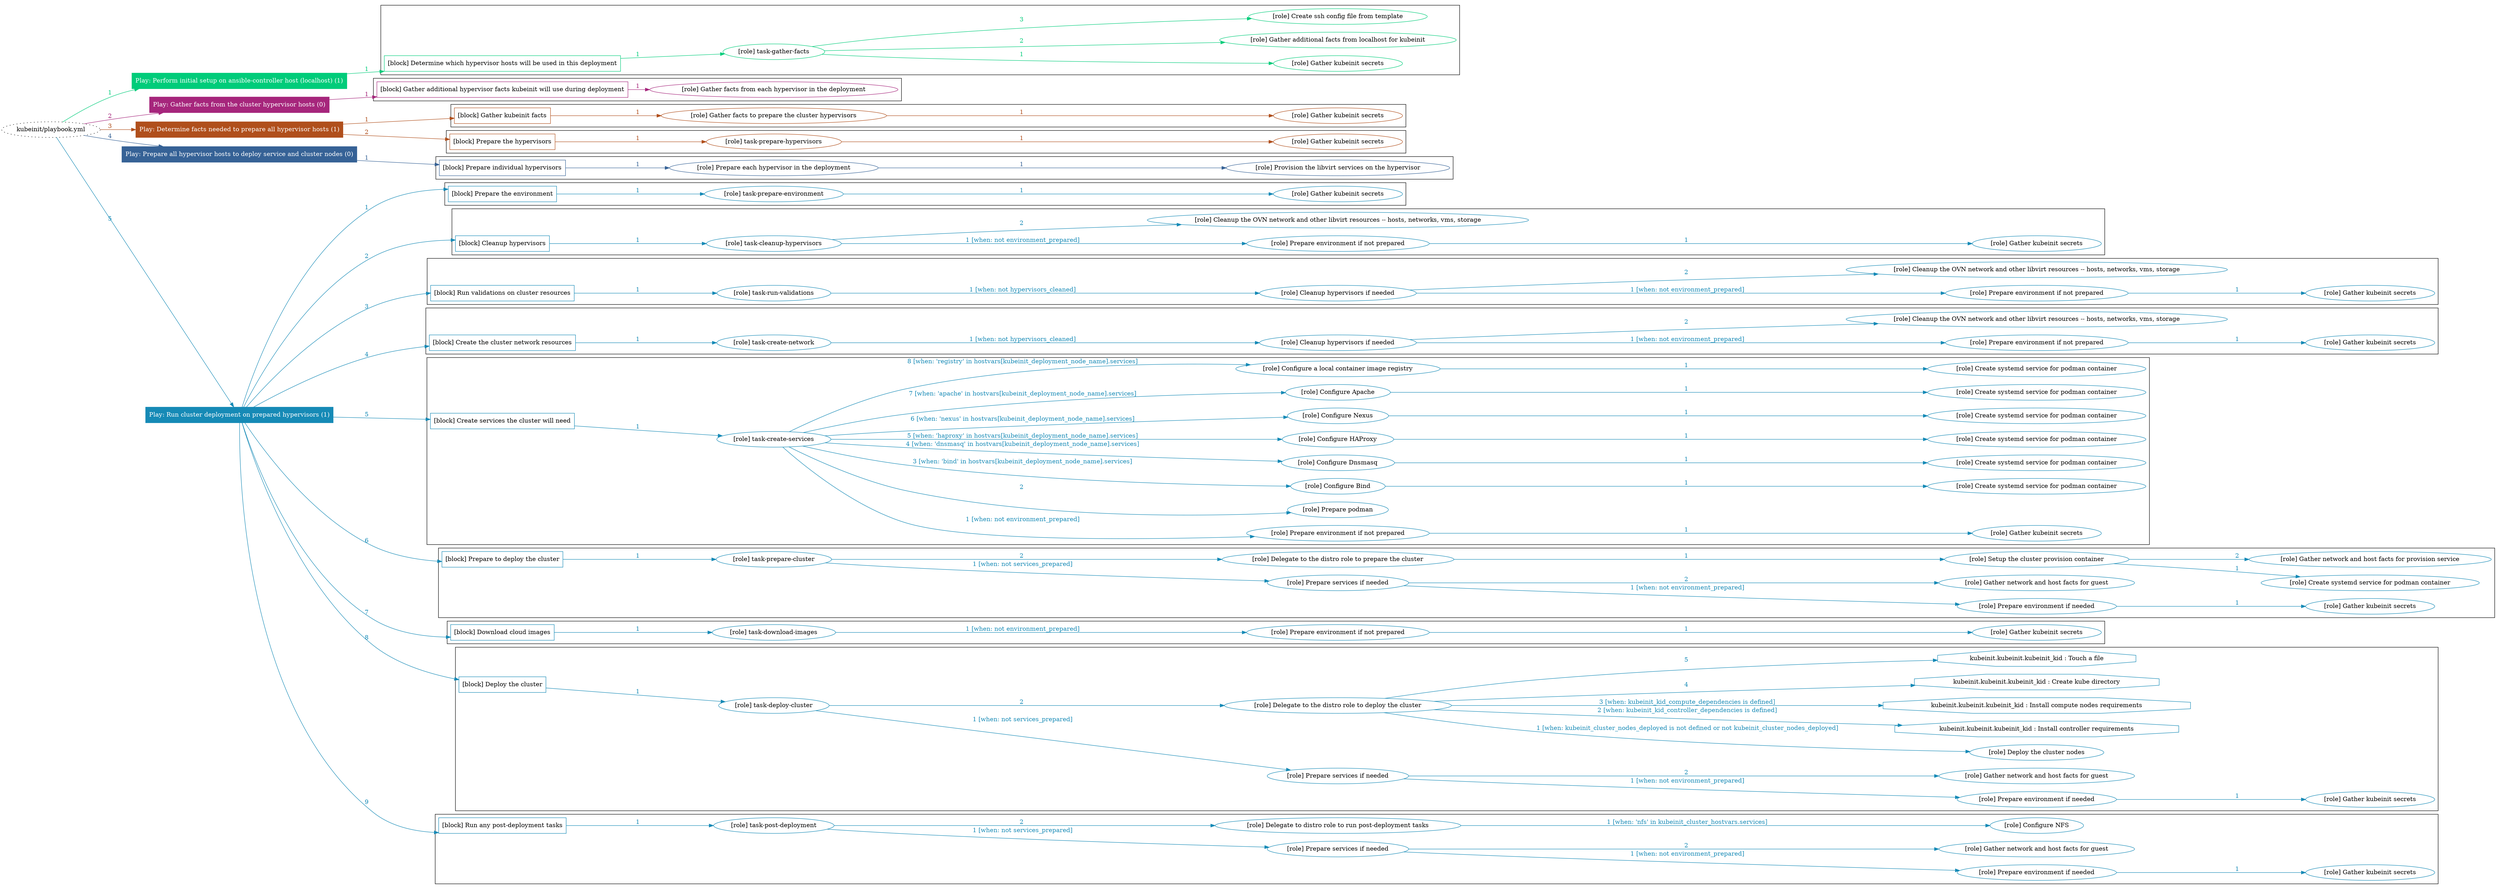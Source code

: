 digraph {
	graph [concentrate=true ordering=in rankdir=LR ratio=fill]
	edge [esep=5 sep=10]
	"kubeinit/playbook.yml" [URL="/home/runner/work/kubeinit/kubeinit/kubeinit/playbook.yml" id=playbook_e6096deb style=dotted]
	"kubeinit/playbook.yml" -> play_e0c91304 [label="1 " color="#00cc7a" fontcolor="#00cc7a" id=edge_3b6123f6 labeltooltip="1 " tooltip="1 "]
	subgraph "Play: Perform initial setup on ansible-controller host (localhost) (1)" {
		play_e0c91304 [label="Play: Perform initial setup on ansible-controller host (localhost) (1)" URL="/home/runner/work/kubeinit/kubeinit/kubeinit/playbook.yml" color="#00cc7a" fontcolor="#ffffff" id=play_e0c91304 shape=box style=filled tooltip=localhost]
		play_e0c91304 -> block_82e8d100 [label=1 color="#00cc7a" fontcolor="#00cc7a" id=edge_07e47a3e labeltooltip=1 tooltip=1]
		subgraph cluster_block_82e8d100 {
			block_82e8d100 [label="[block] Determine which hypervisor hosts will be used in this deployment" URL="/home/runner/work/kubeinit/kubeinit/kubeinit/playbook.yml" color="#00cc7a" id=block_82e8d100 labeltooltip="Determine which hypervisor hosts will be used in this deployment" shape=box tooltip="Determine which hypervisor hosts will be used in this deployment"]
			block_82e8d100 -> role_25de584c [label="1 " color="#00cc7a" fontcolor="#00cc7a" id=edge_0ae40d6c labeltooltip="1 " tooltip="1 "]
			subgraph "task-gather-facts" {
				role_25de584c [label="[role] task-gather-facts" URL="/home/runner/work/kubeinit/kubeinit/kubeinit/playbook.yml" color="#00cc7a" id=role_25de584c tooltip="task-gather-facts"]
				role_25de584c -> role_6093214a [label="1 " color="#00cc7a" fontcolor="#00cc7a" id=edge_1b9534a5 labeltooltip="1 " tooltip="1 "]
				subgraph "Gather kubeinit secrets" {
					role_6093214a [label="[role] Gather kubeinit secrets" URL="/home/runner/.ansible/collections/ansible_collections/kubeinit/kubeinit/roles/kubeinit_prepare/tasks/build_hypervisors_group.yml" color="#00cc7a" id=role_6093214a tooltip="Gather kubeinit secrets"]
				}
				role_25de584c -> role_dd8345a0 [label="2 " color="#00cc7a" fontcolor="#00cc7a" id=edge_cb31f7e4 labeltooltip="2 " tooltip="2 "]
				subgraph "Gather additional facts from localhost for kubeinit" {
					role_dd8345a0 [label="[role] Gather additional facts from localhost for kubeinit" URL="/home/runner/.ansible/collections/ansible_collections/kubeinit/kubeinit/roles/kubeinit_prepare/tasks/build_hypervisors_group.yml" color="#00cc7a" id=role_dd8345a0 tooltip="Gather additional facts from localhost for kubeinit"]
				}
				role_25de584c -> role_00577c86 [label="3 " color="#00cc7a" fontcolor="#00cc7a" id=edge_3ae665c8 labeltooltip="3 " tooltip="3 "]
				subgraph "Create ssh config file from template" {
					role_00577c86 [label="[role] Create ssh config file from template" URL="/home/runner/.ansible/collections/ansible_collections/kubeinit/kubeinit/roles/kubeinit_prepare/tasks/build_hypervisors_group.yml" color="#00cc7a" id=role_00577c86 tooltip="Create ssh config file from template"]
				}
			}
		}
	}
	"kubeinit/playbook.yml" -> play_b6581041 [label="2 " color="#a6267c" fontcolor="#a6267c" id=edge_a31c8bd3 labeltooltip="2 " tooltip="2 "]
	subgraph "Play: Gather facts from the cluster hypervisor hosts (0)" {
		play_b6581041 [label="Play: Gather facts from the cluster hypervisor hosts (0)" URL="/home/runner/work/kubeinit/kubeinit/kubeinit/playbook.yml" color="#a6267c" fontcolor="#ffffff" id=play_b6581041 shape=box style=filled tooltip="Play: Gather facts from the cluster hypervisor hosts (0)"]
		play_b6581041 -> block_542ce785 [label=1 color="#a6267c" fontcolor="#a6267c" id=edge_114c4c7f labeltooltip=1 tooltip=1]
		subgraph cluster_block_542ce785 {
			block_542ce785 [label="[block] Gather additional hypervisor facts kubeinit will use during deployment" URL="/home/runner/work/kubeinit/kubeinit/kubeinit/playbook.yml" color="#a6267c" id=block_542ce785 labeltooltip="Gather additional hypervisor facts kubeinit will use during deployment" shape=box tooltip="Gather additional hypervisor facts kubeinit will use during deployment"]
			block_542ce785 -> role_ab19bfca [label="1 " color="#a6267c" fontcolor="#a6267c" id=edge_1afc2afb labeltooltip="1 " tooltip="1 "]
			subgraph "Gather facts from each hypervisor in the deployment" {
				role_ab19bfca [label="[role] Gather facts from each hypervisor in the deployment" URL="/home/runner/work/kubeinit/kubeinit/kubeinit/playbook.yml" color="#a6267c" id=role_ab19bfca tooltip="Gather facts from each hypervisor in the deployment"]
			}
		}
	}
	"kubeinit/playbook.yml" -> play_e8377e6e [label="3 " color="#b04f1c" fontcolor="#b04f1c" id=edge_3439495b labeltooltip="3 " tooltip="3 "]
	subgraph "Play: Determine facts needed to prepare all hypervisor hosts (1)" {
		play_e8377e6e [label="Play: Determine facts needed to prepare all hypervisor hosts (1)" URL="/home/runner/work/kubeinit/kubeinit/kubeinit/playbook.yml" color="#b04f1c" fontcolor="#ffffff" id=play_e8377e6e shape=box style=filled tooltip=localhost]
		play_e8377e6e -> block_2269df65 [label=1 color="#b04f1c" fontcolor="#b04f1c" id=edge_15ca8d4e labeltooltip=1 tooltip=1]
		subgraph cluster_block_2269df65 {
			block_2269df65 [label="[block] Gather kubeinit facts" URL="/home/runner/work/kubeinit/kubeinit/kubeinit/playbook.yml" color="#b04f1c" id=block_2269df65 labeltooltip="Gather kubeinit facts" shape=box tooltip="Gather kubeinit facts"]
			block_2269df65 -> role_fa7bfef5 [label="1 " color="#b04f1c" fontcolor="#b04f1c" id=edge_874acc24 labeltooltip="1 " tooltip="1 "]
			subgraph "Gather facts to prepare the cluster hypervisors" {
				role_fa7bfef5 [label="[role] Gather facts to prepare the cluster hypervisors" URL="/home/runner/work/kubeinit/kubeinit/kubeinit/playbook.yml" color="#b04f1c" id=role_fa7bfef5 tooltip="Gather facts to prepare the cluster hypervisors"]
				role_fa7bfef5 -> role_a1d7c319 [label="1 " color="#b04f1c" fontcolor="#b04f1c" id=edge_d046fdd9 labeltooltip="1 " tooltip="1 "]
				subgraph "Gather kubeinit secrets" {
					role_a1d7c319 [label="[role] Gather kubeinit secrets" URL="/home/runner/.ansible/collections/ansible_collections/kubeinit/kubeinit/roles/kubeinit_prepare/tasks/gather_kubeinit_facts.yml" color="#b04f1c" id=role_a1d7c319 tooltip="Gather kubeinit secrets"]
				}
			}
		}
		play_e8377e6e -> block_f291da38 [label=2 color="#b04f1c" fontcolor="#b04f1c" id=edge_87622d43 labeltooltip=2 tooltip=2]
		subgraph cluster_block_f291da38 {
			block_f291da38 [label="[block] Prepare the hypervisors" URL="/home/runner/work/kubeinit/kubeinit/kubeinit/playbook.yml" color="#b04f1c" id=block_f291da38 labeltooltip="Prepare the hypervisors" shape=box tooltip="Prepare the hypervisors"]
			block_f291da38 -> role_8b3275b3 [label="1 " color="#b04f1c" fontcolor="#b04f1c" id=edge_2bc5d5a9 labeltooltip="1 " tooltip="1 "]
			subgraph "task-prepare-hypervisors" {
				role_8b3275b3 [label="[role] task-prepare-hypervisors" URL="/home/runner/work/kubeinit/kubeinit/kubeinit/playbook.yml" color="#b04f1c" id=role_8b3275b3 tooltip="task-prepare-hypervisors"]
				role_8b3275b3 -> role_04147cdd [label="1 " color="#b04f1c" fontcolor="#b04f1c" id=edge_22cd8904 labeltooltip="1 " tooltip="1 "]
				subgraph "Gather kubeinit secrets" {
					role_04147cdd [label="[role] Gather kubeinit secrets" URL="/home/runner/.ansible/collections/ansible_collections/kubeinit/kubeinit/roles/kubeinit_prepare/tasks/gather_kubeinit_facts.yml" color="#b04f1c" id=role_04147cdd tooltip="Gather kubeinit secrets"]
				}
			}
		}
	}
	"kubeinit/playbook.yml" -> play_cfa0b9c3 [label="4 " color="#366296" fontcolor="#366296" id=edge_e9687ebb labeltooltip="4 " tooltip="4 "]
	subgraph "Play: Prepare all hypervisor hosts to deploy service and cluster nodes (0)" {
		play_cfa0b9c3 [label="Play: Prepare all hypervisor hosts to deploy service and cluster nodes (0)" URL="/home/runner/work/kubeinit/kubeinit/kubeinit/playbook.yml" color="#366296" fontcolor="#ffffff" id=play_cfa0b9c3 shape=box style=filled tooltip="Play: Prepare all hypervisor hosts to deploy service and cluster nodes (0)"]
		play_cfa0b9c3 -> block_73dc16ed [label=1 color="#366296" fontcolor="#366296" id=edge_5433d12d labeltooltip=1 tooltip=1]
		subgraph cluster_block_73dc16ed {
			block_73dc16ed [label="[block] Prepare individual hypervisors" URL="/home/runner/work/kubeinit/kubeinit/kubeinit/playbook.yml" color="#366296" id=block_73dc16ed labeltooltip="Prepare individual hypervisors" shape=box tooltip="Prepare individual hypervisors"]
			block_73dc16ed -> role_f6b29b5f [label="1 " color="#366296" fontcolor="#366296" id=edge_ca953793 labeltooltip="1 " tooltip="1 "]
			subgraph "Prepare each hypervisor in the deployment" {
				role_f6b29b5f [label="[role] Prepare each hypervisor in the deployment" URL="/home/runner/work/kubeinit/kubeinit/kubeinit/playbook.yml" color="#366296" id=role_f6b29b5f tooltip="Prepare each hypervisor in the deployment"]
				role_f6b29b5f -> role_d325158a [label="1 " color="#366296" fontcolor="#366296" id=edge_698ef886 labeltooltip="1 " tooltip="1 "]
				subgraph "Provision the libvirt services on the hypervisor" {
					role_d325158a [label="[role] Provision the libvirt services on the hypervisor" URL="/home/runner/.ansible/collections/ansible_collections/kubeinit/kubeinit/roles/kubeinit_prepare/tasks/prepare_hypervisor.yml" color="#366296" id=role_d325158a tooltip="Provision the libvirt services on the hypervisor"]
				}
			}
		}
	}
	"kubeinit/playbook.yml" -> play_9c7b6baa [label="5 " color="#168ab6" fontcolor="#168ab6" id=edge_8c0b16bc labeltooltip="5 " tooltip="5 "]
	subgraph "Play: Run cluster deployment on prepared hypervisors (1)" {
		play_9c7b6baa [label="Play: Run cluster deployment on prepared hypervisors (1)" URL="/home/runner/work/kubeinit/kubeinit/kubeinit/playbook.yml" color="#168ab6" fontcolor="#ffffff" id=play_9c7b6baa shape=box style=filled tooltip=localhost]
		play_9c7b6baa -> block_79e038bd [label=1 color="#168ab6" fontcolor="#168ab6" id=edge_339d5ac0 labeltooltip=1 tooltip=1]
		subgraph cluster_block_79e038bd {
			block_79e038bd [label="[block] Prepare the environment" URL="/home/runner/work/kubeinit/kubeinit/kubeinit/playbook.yml" color="#168ab6" id=block_79e038bd labeltooltip="Prepare the environment" shape=box tooltip="Prepare the environment"]
			block_79e038bd -> role_88adc3ea [label="1 " color="#168ab6" fontcolor="#168ab6" id=edge_4d09b29c labeltooltip="1 " tooltip="1 "]
			subgraph "task-prepare-environment" {
				role_88adc3ea [label="[role] task-prepare-environment" URL="/home/runner/work/kubeinit/kubeinit/kubeinit/playbook.yml" color="#168ab6" id=role_88adc3ea tooltip="task-prepare-environment"]
				role_88adc3ea -> role_4327d8ee [label="1 " color="#168ab6" fontcolor="#168ab6" id=edge_9f5aeba7 labeltooltip="1 " tooltip="1 "]
				subgraph "Gather kubeinit secrets" {
					role_4327d8ee [label="[role] Gather kubeinit secrets" URL="/home/runner/.ansible/collections/ansible_collections/kubeinit/kubeinit/roles/kubeinit_prepare/tasks/gather_kubeinit_facts.yml" color="#168ab6" id=role_4327d8ee tooltip="Gather kubeinit secrets"]
				}
			}
		}
		play_9c7b6baa -> block_73391788 [label=2 color="#168ab6" fontcolor="#168ab6" id=edge_3c49443e labeltooltip=2 tooltip=2]
		subgraph cluster_block_73391788 {
			block_73391788 [label="[block] Cleanup hypervisors" URL="/home/runner/work/kubeinit/kubeinit/kubeinit/playbook.yml" color="#168ab6" id=block_73391788 labeltooltip="Cleanup hypervisors" shape=box tooltip="Cleanup hypervisors"]
			block_73391788 -> role_5c52ff10 [label="1 " color="#168ab6" fontcolor="#168ab6" id=edge_ec347dca labeltooltip="1 " tooltip="1 "]
			subgraph "task-cleanup-hypervisors" {
				role_5c52ff10 [label="[role] task-cleanup-hypervisors" URL="/home/runner/work/kubeinit/kubeinit/kubeinit/playbook.yml" color="#168ab6" id=role_5c52ff10 tooltip="task-cleanup-hypervisors"]
				role_5c52ff10 -> role_1d5a3087 [label="1 [when: not environment_prepared]" color="#168ab6" fontcolor="#168ab6" id=edge_7bb36b82 labeltooltip="1 [when: not environment_prepared]" tooltip="1 [when: not environment_prepared]"]
				subgraph "Prepare environment if not prepared" {
					role_1d5a3087 [label="[role] Prepare environment if not prepared" URL="/home/runner/.ansible/collections/ansible_collections/kubeinit/kubeinit/roles/kubeinit_prepare/tasks/cleanup_hypervisors.yml" color="#168ab6" id=role_1d5a3087 tooltip="Prepare environment if not prepared"]
					role_1d5a3087 -> role_003cbb00 [label="1 " color="#168ab6" fontcolor="#168ab6" id=edge_00d524c7 labeltooltip="1 " tooltip="1 "]
					subgraph "Gather kubeinit secrets" {
						role_003cbb00 [label="[role] Gather kubeinit secrets" URL="/home/runner/.ansible/collections/ansible_collections/kubeinit/kubeinit/roles/kubeinit_prepare/tasks/gather_kubeinit_facts.yml" color="#168ab6" id=role_003cbb00 tooltip="Gather kubeinit secrets"]
					}
				}
				role_5c52ff10 -> role_dcca1663 [label="2 " color="#168ab6" fontcolor="#168ab6" id=edge_36f7efa1 labeltooltip="2 " tooltip="2 "]
				subgraph "Cleanup the OVN network and other libvirt resources -- hosts, networks, vms, storage" {
					role_dcca1663 [label="[role] Cleanup the OVN network and other libvirt resources -- hosts, networks, vms, storage" URL="/home/runner/.ansible/collections/ansible_collections/kubeinit/kubeinit/roles/kubeinit_prepare/tasks/cleanup_hypervisors.yml" color="#168ab6" id=role_dcca1663 tooltip="Cleanup the OVN network and other libvirt resources -- hosts, networks, vms, storage"]
				}
			}
		}
		play_9c7b6baa -> block_38e53fda [label=3 color="#168ab6" fontcolor="#168ab6" id=edge_8163a917 labeltooltip=3 tooltip=3]
		subgraph cluster_block_38e53fda {
			block_38e53fda [label="[block] Run validations on cluster resources" URL="/home/runner/work/kubeinit/kubeinit/kubeinit/playbook.yml" color="#168ab6" id=block_38e53fda labeltooltip="Run validations on cluster resources" shape=box tooltip="Run validations on cluster resources"]
			block_38e53fda -> role_ea646790 [label="1 " color="#168ab6" fontcolor="#168ab6" id=edge_3d6e25c1 labeltooltip="1 " tooltip="1 "]
			subgraph "task-run-validations" {
				role_ea646790 [label="[role] task-run-validations" URL="/home/runner/work/kubeinit/kubeinit/kubeinit/playbook.yml" color="#168ab6" id=role_ea646790 tooltip="task-run-validations"]
				role_ea646790 -> role_cd1e0622 [label="1 [when: not hypervisors_cleaned]" color="#168ab6" fontcolor="#168ab6" id=edge_5ce3428f labeltooltip="1 [when: not hypervisors_cleaned]" tooltip="1 [when: not hypervisors_cleaned]"]
				subgraph "Cleanup hypervisors if needed" {
					role_cd1e0622 [label="[role] Cleanup hypervisors if needed" URL="/home/runner/.ansible/collections/ansible_collections/kubeinit/kubeinit/roles/kubeinit_validations/tasks/main.yml" color="#168ab6" id=role_cd1e0622 tooltip="Cleanup hypervisors if needed"]
					role_cd1e0622 -> role_db855f5f [label="1 [when: not environment_prepared]" color="#168ab6" fontcolor="#168ab6" id=edge_3db967f8 labeltooltip="1 [when: not environment_prepared]" tooltip="1 [when: not environment_prepared]"]
					subgraph "Prepare environment if not prepared" {
						role_db855f5f [label="[role] Prepare environment if not prepared" URL="/home/runner/.ansible/collections/ansible_collections/kubeinit/kubeinit/roles/kubeinit_prepare/tasks/cleanup_hypervisors.yml" color="#168ab6" id=role_db855f5f tooltip="Prepare environment if not prepared"]
						role_db855f5f -> role_cbb3b6e8 [label="1 " color="#168ab6" fontcolor="#168ab6" id=edge_2da1dde7 labeltooltip="1 " tooltip="1 "]
						subgraph "Gather kubeinit secrets" {
							role_cbb3b6e8 [label="[role] Gather kubeinit secrets" URL="/home/runner/.ansible/collections/ansible_collections/kubeinit/kubeinit/roles/kubeinit_prepare/tasks/gather_kubeinit_facts.yml" color="#168ab6" id=role_cbb3b6e8 tooltip="Gather kubeinit secrets"]
						}
					}
					role_cd1e0622 -> role_c6121f16 [label="2 " color="#168ab6" fontcolor="#168ab6" id=edge_162eca47 labeltooltip="2 " tooltip="2 "]
					subgraph "Cleanup the OVN network and other libvirt resources -- hosts, networks, vms, storage" {
						role_c6121f16 [label="[role] Cleanup the OVN network and other libvirt resources -- hosts, networks, vms, storage" URL="/home/runner/.ansible/collections/ansible_collections/kubeinit/kubeinit/roles/kubeinit_prepare/tasks/cleanup_hypervisors.yml" color="#168ab6" id=role_c6121f16 tooltip="Cleanup the OVN network and other libvirt resources -- hosts, networks, vms, storage"]
					}
				}
			}
		}
		play_9c7b6baa -> block_254e391c [label=4 color="#168ab6" fontcolor="#168ab6" id=edge_ba548d7c labeltooltip=4 tooltip=4]
		subgraph cluster_block_254e391c {
			block_254e391c [label="[block] Create the cluster network resources" URL="/home/runner/work/kubeinit/kubeinit/kubeinit/playbook.yml" color="#168ab6" id=block_254e391c labeltooltip="Create the cluster network resources" shape=box tooltip="Create the cluster network resources"]
			block_254e391c -> role_8acba035 [label="1 " color="#168ab6" fontcolor="#168ab6" id=edge_92426c91 labeltooltip="1 " tooltip="1 "]
			subgraph "task-create-network" {
				role_8acba035 [label="[role] task-create-network" URL="/home/runner/work/kubeinit/kubeinit/kubeinit/playbook.yml" color="#168ab6" id=role_8acba035 tooltip="task-create-network"]
				role_8acba035 -> role_e615c59c [label="1 [when: not hypervisors_cleaned]" color="#168ab6" fontcolor="#168ab6" id=edge_9cbcc4f3 labeltooltip="1 [when: not hypervisors_cleaned]" tooltip="1 [when: not hypervisors_cleaned]"]
				subgraph "Cleanup hypervisors if needed" {
					role_e615c59c [label="[role] Cleanup hypervisors if needed" URL="/home/runner/.ansible/collections/ansible_collections/kubeinit/kubeinit/roles/kubeinit_libvirt/tasks/create_network.yml" color="#168ab6" id=role_e615c59c tooltip="Cleanup hypervisors if needed"]
					role_e615c59c -> role_6698a4dd [label="1 [when: not environment_prepared]" color="#168ab6" fontcolor="#168ab6" id=edge_44e4e110 labeltooltip="1 [when: not environment_prepared]" tooltip="1 [when: not environment_prepared]"]
					subgraph "Prepare environment if not prepared" {
						role_6698a4dd [label="[role] Prepare environment if not prepared" URL="/home/runner/.ansible/collections/ansible_collections/kubeinit/kubeinit/roles/kubeinit_prepare/tasks/cleanup_hypervisors.yml" color="#168ab6" id=role_6698a4dd tooltip="Prepare environment if not prepared"]
						role_6698a4dd -> role_8c61855e [label="1 " color="#168ab6" fontcolor="#168ab6" id=edge_07170519 labeltooltip="1 " tooltip="1 "]
						subgraph "Gather kubeinit secrets" {
							role_8c61855e [label="[role] Gather kubeinit secrets" URL="/home/runner/.ansible/collections/ansible_collections/kubeinit/kubeinit/roles/kubeinit_prepare/tasks/gather_kubeinit_facts.yml" color="#168ab6" id=role_8c61855e tooltip="Gather kubeinit secrets"]
						}
					}
					role_e615c59c -> role_76e3e76e [label="2 " color="#168ab6" fontcolor="#168ab6" id=edge_b121c144 labeltooltip="2 " tooltip="2 "]
					subgraph "Cleanup the OVN network and other libvirt resources -- hosts, networks, vms, storage" {
						role_76e3e76e [label="[role] Cleanup the OVN network and other libvirt resources -- hosts, networks, vms, storage" URL="/home/runner/.ansible/collections/ansible_collections/kubeinit/kubeinit/roles/kubeinit_prepare/tasks/cleanup_hypervisors.yml" color="#168ab6" id=role_76e3e76e tooltip="Cleanup the OVN network and other libvirt resources -- hosts, networks, vms, storage"]
					}
				}
			}
		}
		play_9c7b6baa -> block_056f77d6 [label=5 color="#168ab6" fontcolor="#168ab6" id=edge_2dec60b2 labeltooltip=5 tooltip=5]
		subgraph cluster_block_056f77d6 {
			block_056f77d6 [label="[block] Create services the cluster will need" URL="/home/runner/work/kubeinit/kubeinit/kubeinit/playbook.yml" color="#168ab6" id=block_056f77d6 labeltooltip="Create services the cluster will need" shape=box tooltip="Create services the cluster will need"]
			block_056f77d6 -> role_21512e42 [label="1 " color="#168ab6" fontcolor="#168ab6" id=edge_1eb22a24 labeltooltip="1 " tooltip="1 "]
			subgraph "task-create-services" {
				role_21512e42 [label="[role] task-create-services" URL="/home/runner/work/kubeinit/kubeinit/kubeinit/playbook.yml" color="#168ab6" id=role_21512e42 tooltip="task-create-services"]
				role_21512e42 -> role_1a58f21f [label="1 [when: not environment_prepared]" color="#168ab6" fontcolor="#168ab6" id=edge_d4dd46ce labeltooltip="1 [when: not environment_prepared]" tooltip="1 [when: not environment_prepared]"]
				subgraph "Prepare environment if not prepared" {
					role_1a58f21f [label="[role] Prepare environment if not prepared" URL="/home/runner/.ansible/collections/ansible_collections/kubeinit/kubeinit/roles/kubeinit_services/tasks/main.yml" color="#168ab6" id=role_1a58f21f tooltip="Prepare environment if not prepared"]
					role_1a58f21f -> role_ad6d1f2f [label="1 " color="#168ab6" fontcolor="#168ab6" id=edge_461fca46 labeltooltip="1 " tooltip="1 "]
					subgraph "Gather kubeinit secrets" {
						role_ad6d1f2f [label="[role] Gather kubeinit secrets" URL="/home/runner/.ansible/collections/ansible_collections/kubeinit/kubeinit/roles/kubeinit_prepare/tasks/gather_kubeinit_facts.yml" color="#168ab6" id=role_ad6d1f2f tooltip="Gather kubeinit secrets"]
					}
				}
				role_21512e42 -> role_fae20810 [label="2 " color="#168ab6" fontcolor="#168ab6" id=edge_10d785cb labeltooltip="2 " tooltip="2 "]
				subgraph "Prepare podman" {
					role_fae20810 [label="[role] Prepare podman" URL="/home/runner/.ansible/collections/ansible_collections/kubeinit/kubeinit/roles/kubeinit_services/tasks/00_create_service_pod.yml" color="#168ab6" id=role_fae20810 tooltip="Prepare podman"]
				}
				role_21512e42 -> role_f597ffe2 [label="3 [when: 'bind' in hostvars[kubeinit_deployment_node_name].services]" color="#168ab6" fontcolor="#168ab6" id=edge_cd360771 labeltooltip="3 [when: 'bind' in hostvars[kubeinit_deployment_node_name].services]" tooltip="3 [when: 'bind' in hostvars[kubeinit_deployment_node_name].services]"]
				subgraph "Configure Bind" {
					role_f597ffe2 [label="[role] Configure Bind" URL="/home/runner/.ansible/collections/ansible_collections/kubeinit/kubeinit/roles/kubeinit_services/tasks/start_services_containers.yml" color="#168ab6" id=role_f597ffe2 tooltip="Configure Bind"]
					role_f597ffe2 -> role_2ebbf391 [label="1 " color="#168ab6" fontcolor="#168ab6" id=edge_3111ffdb labeltooltip="1 " tooltip="1 "]
					subgraph "Create systemd service for podman container" {
						role_2ebbf391 [label="[role] Create systemd service for podman container" URL="/home/runner/.ansible/collections/ansible_collections/kubeinit/kubeinit/roles/kubeinit_bind/tasks/main.yml" color="#168ab6" id=role_2ebbf391 tooltip="Create systemd service for podman container"]
					}
				}
				role_21512e42 -> role_0279f66c [label="4 [when: 'dnsmasq' in hostvars[kubeinit_deployment_node_name].services]" color="#168ab6" fontcolor="#168ab6" id=edge_5ebade58 labeltooltip="4 [when: 'dnsmasq' in hostvars[kubeinit_deployment_node_name].services]" tooltip="4 [when: 'dnsmasq' in hostvars[kubeinit_deployment_node_name].services]"]
				subgraph "Configure Dnsmasq" {
					role_0279f66c [label="[role] Configure Dnsmasq" URL="/home/runner/.ansible/collections/ansible_collections/kubeinit/kubeinit/roles/kubeinit_services/tasks/start_services_containers.yml" color="#168ab6" id=role_0279f66c tooltip="Configure Dnsmasq"]
					role_0279f66c -> role_401f5e6d [label="1 " color="#168ab6" fontcolor="#168ab6" id=edge_93f3cd59 labeltooltip="1 " tooltip="1 "]
					subgraph "Create systemd service for podman container" {
						role_401f5e6d [label="[role] Create systemd service for podman container" URL="/home/runner/.ansible/collections/ansible_collections/kubeinit/kubeinit/roles/kubeinit_dnsmasq/tasks/main.yml" color="#168ab6" id=role_401f5e6d tooltip="Create systemd service for podman container"]
					}
				}
				role_21512e42 -> role_e4246280 [label="5 [when: 'haproxy' in hostvars[kubeinit_deployment_node_name].services]" color="#168ab6" fontcolor="#168ab6" id=edge_6d5b7210 labeltooltip="5 [when: 'haproxy' in hostvars[kubeinit_deployment_node_name].services]" tooltip="5 [when: 'haproxy' in hostvars[kubeinit_deployment_node_name].services]"]
				subgraph "Configure HAProxy" {
					role_e4246280 [label="[role] Configure HAProxy" URL="/home/runner/.ansible/collections/ansible_collections/kubeinit/kubeinit/roles/kubeinit_services/tasks/start_services_containers.yml" color="#168ab6" id=role_e4246280 tooltip="Configure HAProxy"]
					role_e4246280 -> role_8277ebac [label="1 " color="#168ab6" fontcolor="#168ab6" id=edge_95cff963 labeltooltip="1 " tooltip="1 "]
					subgraph "Create systemd service for podman container" {
						role_8277ebac [label="[role] Create systemd service for podman container" URL="/home/runner/.ansible/collections/ansible_collections/kubeinit/kubeinit/roles/kubeinit_haproxy/tasks/main.yml" color="#168ab6" id=role_8277ebac tooltip="Create systemd service for podman container"]
					}
				}
				role_21512e42 -> role_6d97722f [label="6 [when: 'nexus' in hostvars[kubeinit_deployment_node_name].services]" color="#168ab6" fontcolor="#168ab6" id=edge_15c33935 labeltooltip="6 [when: 'nexus' in hostvars[kubeinit_deployment_node_name].services]" tooltip="6 [when: 'nexus' in hostvars[kubeinit_deployment_node_name].services]"]
				subgraph "Configure Nexus" {
					role_6d97722f [label="[role] Configure Nexus" URL="/home/runner/.ansible/collections/ansible_collections/kubeinit/kubeinit/roles/kubeinit_services/tasks/start_services_containers.yml" color="#168ab6" id=role_6d97722f tooltip="Configure Nexus"]
					role_6d97722f -> role_e2b0b886 [label="1 " color="#168ab6" fontcolor="#168ab6" id=edge_c8c6ead8 labeltooltip="1 " tooltip="1 "]
					subgraph "Create systemd service for podman container" {
						role_e2b0b886 [label="[role] Create systemd service for podman container" URL="/home/runner/.ansible/collections/ansible_collections/kubeinit/kubeinit/roles/kubeinit_nexus/tasks/main.yml" color="#168ab6" id=role_e2b0b886 tooltip="Create systemd service for podman container"]
					}
				}
				role_21512e42 -> role_ecd0c3ee [label="7 [when: 'apache' in hostvars[kubeinit_deployment_node_name].services]" color="#168ab6" fontcolor="#168ab6" id=edge_5836e0f1 labeltooltip="7 [when: 'apache' in hostvars[kubeinit_deployment_node_name].services]" tooltip="7 [when: 'apache' in hostvars[kubeinit_deployment_node_name].services]"]
				subgraph "Configure Apache" {
					role_ecd0c3ee [label="[role] Configure Apache" URL="/home/runner/.ansible/collections/ansible_collections/kubeinit/kubeinit/roles/kubeinit_services/tasks/start_services_containers.yml" color="#168ab6" id=role_ecd0c3ee tooltip="Configure Apache"]
					role_ecd0c3ee -> role_6d52091f [label="1 " color="#168ab6" fontcolor="#168ab6" id=edge_e2d5f386 labeltooltip="1 " tooltip="1 "]
					subgraph "Create systemd service for podman container" {
						role_6d52091f [label="[role] Create systemd service for podman container" URL="/home/runner/.ansible/collections/ansible_collections/kubeinit/kubeinit/roles/kubeinit_apache/tasks/main.yml" color="#168ab6" id=role_6d52091f tooltip="Create systemd service for podman container"]
					}
				}
				role_21512e42 -> role_4a8c0f3d [label="8 [when: 'registry' in hostvars[kubeinit_deployment_node_name].services]" color="#168ab6" fontcolor="#168ab6" id=edge_e9dbcb66 labeltooltip="8 [when: 'registry' in hostvars[kubeinit_deployment_node_name].services]" tooltip="8 [when: 'registry' in hostvars[kubeinit_deployment_node_name].services]"]
				subgraph "Configure a local container image registry" {
					role_4a8c0f3d [label="[role] Configure a local container image registry" URL="/home/runner/.ansible/collections/ansible_collections/kubeinit/kubeinit/roles/kubeinit_services/tasks/start_services_containers.yml" color="#168ab6" id=role_4a8c0f3d tooltip="Configure a local container image registry"]
					role_4a8c0f3d -> role_8cc91c48 [label="1 " color="#168ab6" fontcolor="#168ab6" id=edge_7ab54dbc labeltooltip="1 " tooltip="1 "]
					subgraph "Create systemd service for podman container" {
						role_8cc91c48 [label="[role] Create systemd service for podman container" URL="/home/runner/.ansible/collections/ansible_collections/kubeinit/kubeinit/roles/kubeinit_registry/tasks/main.yml" color="#168ab6" id=role_8cc91c48 tooltip="Create systemd service for podman container"]
					}
				}
			}
		}
		play_9c7b6baa -> block_a4f3ddef [label=6 color="#168ab6" fontcolor="#168ab6" id=edge_1800d39b labeltooltip=6 tooltip=6]
		subgraph cluster_block_a4f3ddef {
			block_a4f3ddef [label="[block] Prepare to deploy the cluster" URL="/home/runner/work/kubeinit/kubeinit/kubeinit/playbook.yml" color="#168ab6" id=block_a4f3ddef labeltooltip="Prepare to deploy the cluster" shape=box tooltip="Prepare to deploy the cluster"]
			block_a4f3ddef -> role_256e11ae [label="1 " color="#168ab6" fontcolor="#168ab6" id=edge_d35cf445 labeltooltip="1 " tooltip="1 "]
			subgraph "task-prepare-cluster" {
				role_256e11ae [label="[role] task-prepare-cluster" URL="/home/runner/work/kubeinit/kubeinit/kubeinit/playbook.yml" color="#168ab6" id=role_256e11ae tooltip="task-prepare-cluster"]
				role_256e11ae -> role_8bb717cd [label="1 [when: not services_prepared]" color="#168ab6" fontcolor="#168ab6" id=edge_6cc3b3f7 labeltooltip="1 [when: not services_prepared]" tooltip="1 [when: not services_prepared]"]
				subgraph "Prepare services if needed" {
					role_8bb717cd [label="[role] Prepare services if needed" URL="/home/runner/.ansible/collections/ansible_collections/kubeinit/kubeinit/roles/kubeinit_prepare/tasks/prepare_cluster.yml" color="#168ab6" id=role_8bb717cd tooltip="Prepare services if needed"]
					role_8bb717cd -> role_f66dafe7 [label="1 [when: not environment_prepared]" color="#168ab6" fontcolor="#168ab6" id=edge_ea40c801 labeltooltip="1 [when: not environment_prepared]" tooltip="1 [when: not environment_prepared]"]
					subgraph "Prepare environment if needed" {
						role_f66dafe7 [label="[role] Prepare environment if needed" URL="/home/runner/.ansible/collections/ansible_collections/kubeinit/kubeinit/roles/kubeinit_services/tasks/prepare_services.yml" color="#168ab6" id=role_f66dafe7 tooltip="Prepare environment if needed"]
						role_f66dafe7 -> role_10b690a3 [label="1 " color="#168ab6" fontcolor="#168ab6" id=edge_28531df2 labeltooltip="1 " tooltip="1 "]
						subgraph "Gather kubeinit secrets" {
							role_10b690a3 [label="[role] Gather kubeinit secrets" URL="/home/runner/.ansible/collections/ansible_collections/kubeinit/kubeinit/roles/kubeinit_prepare/tasks/gather_kubeinit_facts.yml" color="#168ab6" id=role_10b690a3 tooltip="Gather kubeinit secrets"]
						}
					}
					role_8bb717cd -> role_625f70f4 [label="2 " color="#168ab6" fontcolor="#168ab6" id=edge_15d5f398 labeltooltip="2 " tooltip="2 "]
					subgraph "Gather network and host facts for guest" {
						role_625f70f4 [label="[role] Gather network and host facts for guest" URL="/home/runner/.ansible/collections/ansible_collections/kubeinit/kubeinit/roles/kubeinit_services/tasks/prepare_services.yml" color="#168ab6" id=role_625f70f4 tooltip="Gather network and host facts for guest"]
					}
				}
				role_256e11ae -> role_45da40a5 [label="2 " color="#168ab6" fontcolor="#168ab6" id=edge_67435509 labeltooltip="2 " tooltip="2 "]
				subgraph "Delegate to the distro role to prepare the cluster" {
					role_45da40a5 [label="[role] Delegate to the distro role to prepare the cluster" URL="/home/runner/.ansible/collections/ansible_collections/kubeinit/kubeinit/roles/kubeinit_prepare/tasks/prepare_cluster.yml" color="#168ab6" id=role_45da40a5 tooltip="Delegate to the distro role to prepare the cluster"]
					role_45da40a5 -> role_d1c2fad3 [label="1 " color="#168ab6" fontcolor="#168ab6" id=edge_c3ec83d6 labeltooltip="1 " tooltip="1 "]
					subgraph "Setup the cluster provision container" {
						role_d1c2fad3 [label="[role] Setup the cluster provision container" URL="/home/runner/.ansible/collections/ansible_collections/kubeinit/kubeinit/roles/kubeinit_kid/tasks/prepare_cluster.yml" color="#168ab6" id=role_d1c2fad3 tooltip="Setup the cluster provision container"]
						role_d1c2fad3 -> role_0c564090 [label="1 " color="#168ab6" fontcolor="#168ab6" id=edge_c26a8fa3 labeltooltip="1 " tooltip="1 "]
						subgraph "Create systemd service for podman container" {
							role_0c564090 [label="[role] Create systemd service for podman container" URL="/home/runner/.ansible/collections/ansible_collections/kubeinit/kubeinit/roles/kubeinit_services/tasks/create_provision_container.yml" color="#168ab6" id=role_0c564090 tooltip="Create systemd service for podman container"]
						}
						role_d1c2fad3 -> role_c91a90c8 [label="2 " color="#168ab6" fontcolor="#168ab6" id=edge_216e3360 labeltooltip="2 " tooltip="2 "]
						subgraph "Gather network and host facts for provision service" {
							role_c91a90c8 [label="[role] Gather network and host facts for provision service" URL="/home/runner/.ansible/collections/ansible_collections/kubeinit/kubeinit/roles/kubeinit_services/tasks/create_provision_container.yml" color="#168ab6" id=role_c91a90c8 tooltip="Gather network and host facts for provision service"]
						}
					}
				}
			}
		}
		play_9c7b6baa -> block_4eba8b10 [label=7 color="#168ab6" fontcolor="#168ab6" id=edge_150b2c68 labeltooltip=7 tooltip=7]
		subgraph cluster_block_4eba8b10 {
			block_4eba8b10 [label="[block] Download cloud images" URL="/home/runner/work/kubeinit/kubeinit/kubeinit/playbook.yml" color="#168ab6" id=block_4eba8b10 labeltooltip="Download cloud images" shape=box tooltip="Download cloud images"]
			block_4eba8b10 -> role_11de3a5e [label="1 " color="#168ab6" fontcolor="#168ab6" id=edge_925948d4 labeltooltip="1 " tooltip="1 "]
			subgraph "task-download-images" {
				role_11de3a5e [label="[role] task-download-images" URL="/home/runner/work/kubeinit/kubeinit/kubeinit/playbook.yml" color="#168ab6" id=role_11de3a5e tooltip="task-download-images"]
				role_11de3a5e -> role_35bace4b [label="1 [when: not environment_prepared]" color="#168ab6" fontcolor="#168ab6" id=edge_add5222c labeltooltip="1 [when: not environment_prepared]" tooltip="1 [when: not environment_prepared]"]
				subgraph "Prepare environment if not prepared" {
					role_35bace4b [label="[role] Prepare environment if not prepared" URL="/home/runner/.ansible/collections/ansible_collections/kubeinit/kubeinit/roles/kubeinit_libvirt/tasks/download_cloud_images.yml" color="#168ab6" id=role_35bace4b tooltip="Prepare environment if not prepared"]
					role_35bace4b -> role_7d3bad0c [label="1 " color="#168ab6" fontcolor="#168ab6" id=edge_f8c983b8 labeltooltip="1 " tooltip="1 "]
					subgraph "Gather kubeinit secrets" {
						role_7d3bad0c [label="[role] Gather kubeinit secrets" URL="/home/runner/.ansible/collections/ansible_collections/kubeinit/kubeinit/roles/kubeinit_prepare/tasks/gather_kubeinit_facts.yml" color="#168ab6" id=role_7d3bad0c tooltip="Gather kubeinit secrets"]
					}
				}
			}
		}
		play_9c7b6baa -> block_fdecddea [label=8 color="#168ab6" fontcolor="#168ab6" id=edge_1c654c25 labeltooltip=8 tooltip=8]
		subgraph cluster_block_fdecddea {
			block_fdecddea [label="[block] Deploy the cluster" URL="/home/runner/work/kubeinit/kubeinit/kubeinit/playbook.yml" color="#168ab6" id=block_fdecddea labeltooltip="Deploy the cluster" shape=box tooltip="Deploy the cluster"]
			block_fdecddea -> role_aba474ea [label="1 " color="#168ab6" fontcolor="#168ab6" id=edge_5d3ddcdc labeltooltip="1 " tooltip="1 "]
			subgraph "task-deploy-cluster" {
				role_aba474ea [label="[role] task-deploy-cluster" URL="/home/runner/work/kubeinit/kubeinit/kubeinit/playbook.yml" color="#168ab6" id=role_aba474ea tooltip="task-deploy-cluster"]
				role_aba474ea -> role_1073eaa6 [label="1 [when: not services_prepared]" color="#168ab6" fontcolor="#168ab6" id=edge_b391f465 labeltooltip="1 [when: not services_prepared]" tooltip="1 [when: not services_prepared]"]
				subgraph "Prepare services if needed" {
					role_1073eaa6 [label="[role] Prepare services if needed" URL="/home/runner/.ansible/collections/ansible_collections/kubeinit/kubeinit/roles/kubeinit_prepare/tasks/deploy_cluster.yml" color="#168ab6" id=role_1073eaa6 tooltip="Prepare services if needed"]
					role_1073eaa6 -> role_a0937a51 [label="1 [when: not environment_prepared]" color="#168ab6" fontcolor="#168ab6" id=edge_4897e364 labeltooltip="1 [when: not environment_prepared]" tooltip="1 [when: not environment_prepared]"]
					subgraph "Prepare environment if needed" {
						role_a0937a51 [label="[role] Prepare environment if needed" URL="/home/runner/.ansible/collections/ansible_collections/kubeinit/kubeinit/roles/kubeinit_services/tasks/prepare_services.yml" color="#168ab6" id=role_a0937a51 tooltip="Prepare environment if needed"]
						role_a0937a51 -> role_61710a78 [label="1 " color="#168ab6" fontcolor="#168ab6" id=edge_d7d2180d labeltooltip="1 " tooltip="1 "]
						subgraph "Gather kubeinit secrets" {
							role_61710a78 [label="[role] Gather kubeinit secrets" URL="/home/runner/.ansible/collections/ansible_collections/kubeinit/kubeinit/roles/kubeinit_prepare/tasks/gather_kubeinit_facts.yml" color="#168ab6" id=role_61710a78 tooltip="Gather kubeinit secrets"]
						}
					}
					role_1073eaa6 -> role_b3130f2e [label="2 " color="#168ab6" fontcolor="#168ab6" id=edge_bb6a81e1 labeltooltip="2 " tooltip="2 "]
					subgraph "Gather network and host facts for guest" {
						role_b3130f2e [label="[role] Gather network and host facts for guest" URL="/home/runner/.ansible/collections/ansible_collections/kubeinit/kubeinit/roles/kubeinit_services/tasks/prepare_services.yml" color="#168ab6" id=role_b3130f2e tooltip="Gather network and host facts for guest"]
					}
				}
				role_aba474ea -> role_0e3e5381 [label="2 " color="#168ab6" fontcolor="#168ab6" id=edge_a4552507 labeltooltip="2 " tooltip="2 "]
				subgraph "Delegate to the distro role to deploy the cluster" {
					role_0e3e5381 [label="[role] Delegate to the distro role to deploy the cluster" URL="/home/runner/.ansible/collections/ansible_collections/kubeinit/kubeinit/roles/kubeinit_prepare/tasks/deploy_cluster.yml" color="#168ab6" id=role_0e3e5381 tooltip="Delegate to the distro role to deploy the cluster"]
					role_0e3e5381 -> role_b9ab50dd [label="1 [when: kubeinit_cluster_nodes_deployed is not defined or not kubeinit_cluster_nodes_deployed]" color="#168ab6" fontcolor="#168ab6" id=edge_3832e1b1 labeltooltip="1 [when: kubeinit_cluster_nodes_deployed is not defined or not kubeinit_cluster_nodes_deployed]" tooltip="1 [when: kubeinit_cluster_nodes_deployed is not defined or not kubeinit_cluster_nodes_deployed]"]
					subgraph "Deploy the cluster nodes" {
						role_b9ab50dd [label="[role] Deploy the cluster nodes" URL="/home/runner/.ansible/collections/ansible_collections/kubeinit/kubeinit/roles/kubeinit_kid/tasks/main.yml" color="#168ab6" id=role_b9ab50dd tooltip="Deploy the cluster nodes"]
					}
					task_2a0ee39e [label="kubeinit.kubeinit.kubeinit_kid : Install controller requirements" URL="/home/runner/.ansible/collections/ansible_collections/kubeinit/kubeinit/roles/kubeinit_kid/tasks/main.yml" color="#168ab6" id=task_2a0ee39e shape=octagon tooltip="kubeinit.kubeinit.kubeinit_kid : Install controller requirements"]
					role_0e3e5381 -> task_2a0ee39e [label="2 [when: kubeinit_kid_controller_dependencies is defined]" color="#168ab6" fontcolor="#168ab6" id=edge_6baa7f1f labeltooltip="2 [when: kubeinit_kid_controller_dependencies is defined]" tooltip="2 [when: kubeinit_kid_controller_dependencies is defined]"]
					task_d077254a [label="kubeinit.kubeinit.kubeinit_kid : Install compute nodes requirements" URL="/home/runner/.ansible/collections/ansible_collections/kubeinit/kubeinit/roles/kubeinit_kid/tasks/main.yml" color="#168ab6" id=task_d077254a shape=octagon tooltip="kubeinit.kubeinit.kubeinit_kid : Install compute nodes requirements"]
					role_0e3e5381 -> task_d077254a [label="3 [when: kubeinit_kid_compute_dependencies is defined]" color="#168ab6" fontcolor="#168ab6" id=edge_38e22b7e labeltooltip="3 [when: kubeinit_kid_compute_dependencies is defined]" tooltip="3 [when: kubeinit_kid_compute_dependencies is defined]"]
					task_125b4de0 [label="kubeinit.kubeinit.kubeinit_kid : Create kube directory" URL="/home/runner/.ansible/collections/ansible_collections/kubeinit/kubeinit/roles/kubeinit_kid/tasks/main.yml" color="#168ab6" id=task_125b4de0 shape=octagon tooltip="kubeinit.kubeinit.kubeinit_kid : Create kube directory"]
					role_0e3e5381 -> task_125b4de0 [label="4 " color="#168ab6" fontcolor="#168ab6" id=edge_4e9ccb4b labeltooltip="4 " tooltip="4 "]
					task_41aade46 [label="kubeinit.kubeinit.kubeinit_kid : Touch a file" URL="/home/runner/.ansible/collections/ansible_collections/kubeinit/kubeinit/roles/kubeinit_kid/tasks/main.yml" color="#168ab6" id=task_41aade46 shape=octagon tooltip="kubeinit.kubeinit.kubeinit_kid : Touch a file"]
					role_0e3e5381 -> task_41aade46 [label="5 " color="#168ab6" fontcolor="#168ab6" id=edge_7cda1d77 labeltooltip="5 " tooltip="5 "]
				}
			}
		}
		play_9c7b6baa -> block_d3be4983 [label=9 color="#168ab6" fontcolor="#168ab6" id=edge_67d04450 labeltooltip=9 tooltip=9]
		subgraph cluster_block_d3be4983 {
			block_d3be4983 [label="[block] Run any post-deployment tasks" URL="/home/runner/work/kubeinit/kubeinit/kubeinit/playbook.yml" color="#168ab6" id=block_d3be4983 labeltooltip="Run any post-deployment tasks" shape=box tooltip="Run any post-deployment tasks"]
			block_d3be4983 -> role_c1a84f5e [label="1 " color="#168ab6" fontcolor="#168ab6" id=edge_c4978dfb labeltooltip="1 " tooltip="1 "]
			subgraph "task-post-deployment" {
				role_c1a84f5e [label="[role] task-post-deployment" URL="/home/runner/work/kubeinit/kubeinit/kubeinit/playbook.yml" color="#168ab6" id=role_c1a84f5e tooltip="task-post-deployment"]
				role_c1a84f5e -> role_afd092d4 [label="1 [when: not services_prepared]" color="#168ab6" fontcolor="#168ab6" id=edge_5a84ba3a labeltooltip="1 [when: not services_prepared]" tooltip="1 [when: not services_prepared]"]
				subgraph "Prepare services if needed" {
					role_afd092d4 [label="[role] Prepare services if needed" URL="/home/runner/.ansible/collections/ansible_collections/kubeinit/kubeinit/roles/kubeinit_prepare/tasks/post_deployment.yml" color="#168ab6" id=role_afd092d4 tooltip="Prepare services if needed"]
					role_afd092d4 -> role_bf19abf6 [label="1 [when: not environment_prepared]" color="#168ab6" fontcolor="#168ab6" id=edge_c9781f8a labeltooltip="1 [when: not environment_prepared]" tooltip="1 [when: not environment_prepared]"]
					subgraph "Prepare environment if needed" {
						role_bf19abf6 [label="[role] Prepare environment if needed" URL="/home/runner/.ansible/collections/ansible_collections/kubeinit/kubeinit/roles/kubeinit_services/tasks/prepare_services.yml" color="#168ab6" id=role_bf19abf6 tooltip="Prepare environment if needed"]
						role_bf19abf6 -> role_610ecb47 [label="1 " color="#168ab6" fontcolor="#168ab6" id=edge_a0fc5011 labeltooltip="1 " tooltip="1 "]
						subgraph "Gather kubeinit secrets" {
							role_610ecb47 [label="[role] Gather kubeinit secrets" URL="/home/runner/.ansible/collections/ansible_collections/kubeinit/kubeinit/roles/kubeinit_prepare/tasks/gather_kubeinit_facts.yml" color="#168ab6" id=role_610ecb47 tooltip="Gather kubeinit secrets"]
						}
					}
					role_afd092d4 -> role_50fb1888 [label="2 " color="#168ab6" fontcolor="#168ab6" id=edge_ccdca342 labeltooltip="2 " tooltip="2 "]
					subgraph "Gather network and host facts for guest" {
						role_50fb1888 [label="[role] Gather network and host facts for guest" URL="/home/runner/.ansible/collections/ansible_collections/kubeinit/kubeinit/roles/kubeinit_services/tasks/prepare_services.yml" color="#168ab6" id=role_50fb1888 tooltip="Gather network and host facts for guest"]
					}
				}
				role_c1a84f5e -> role_2caeed3b [label="2 " color="#168ab6" fontcolor="#168ab6" id=edge_e5e63259 labeltooltip="2 " tooltip="2 "]
				subgraph "Delegate to distro role to run post-deployment tasks" {
					role_2caeed3b [label="[role] Delegate to distro role to run post-deployment tasks" URL="/home/runner/.ansible/collections/ansible_collections/kubeinit/kubeinit/roles/kubeinit_prepare/tasks/post_deployment.yml" color="#168ab6" id=role_2caeed3b tooltip="Delegate to distro role to run post-deployment tasks"]
					role_2caeed3b -> role_877cc1b0 [label="1 [when: 'nfs' in kubeinit_cluster_hostvars.services]" color="#168ab6" fontcolor="#168ab6" id=edge_5c4f6870 labeltooltip="1 [when: 'nfs' in kubeinit_cluster_hostvars.services]" tooltip="1 [when: 'nfs' in kubeinit_cluster_hostvars.services]"]
					subgraph "Configure NFS" {
						role_877cc1b0 [label="[role] Configure NFS" URL="/home/runner/.ansible/collections/ansible_collections/kubeinit/kubeinit/roles/kubeinit_kid/tasks/post_deployment_tasks.yml" color="#168ab6" id=role_877cc1b0 tooltip="Configure NFS"]
					}
				}
			}
		}
	}
}
